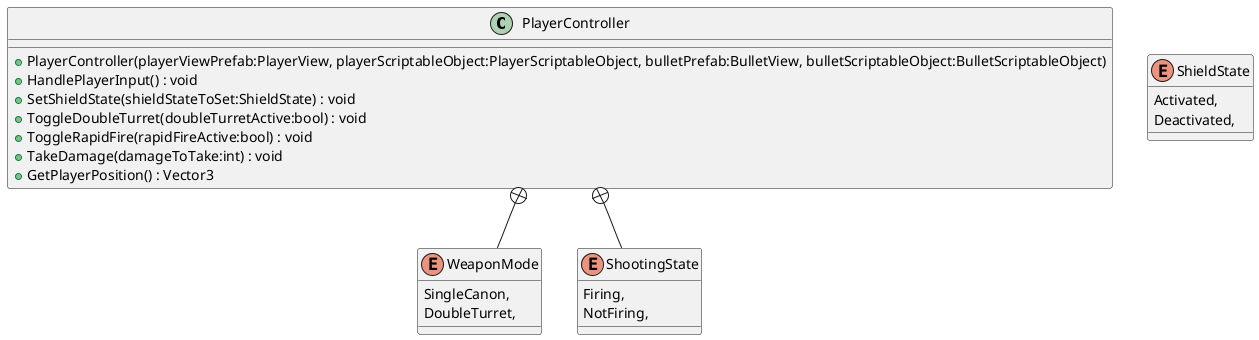 @startuml
class PlayerController {
    + PlayerController(playerViewPrefab:PlayerView, playerScriptableObject:PlayerScriptableObject, bulletPrefab:BulletView, bulletScriptableObject:BulletScriptableObject)
    + HandlePlayerInput() : void
    + SetShieldState(shieldStateToSet:ShieldState) : void
    + ToggleDoubleTurret(doubleTurretActive:bool) : void
    + ToggleRapidFire(rapidFireActive:bool) : void
    + TakeDamage(damageToTake:int) : void
    + GetPlayerPosition() : Vector3
}
enum ShieldState {
    Activated,
    Deactivated,
}
enum WeaponMode {
    SingleCanon,
    DoubleTurret,
}
enum ShootingState {
    Firing,
    NotFiring,
}
PlayerController +-- WeaponMode
PlayerController +-- ShootingState
@enduml
